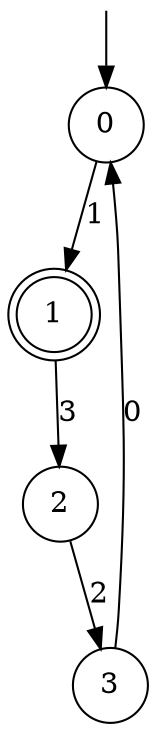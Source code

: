 digraph g {

	s0 [shape="circle" label="0"];
	s1 [shape="doublecircle" label="1"];
	s2 [shape="circle" label="2"];
	s3 [shape="circle" label="3"];
	s0 -> s1 [label="1"];
	s1 -> s2 [label="3"];
	s2 -> s3 [label="2"];
	s3 -> s0 [label="0"];

__start0 [label="" shape="none" width="0" height="0"];
__start0 -> s0;

}
